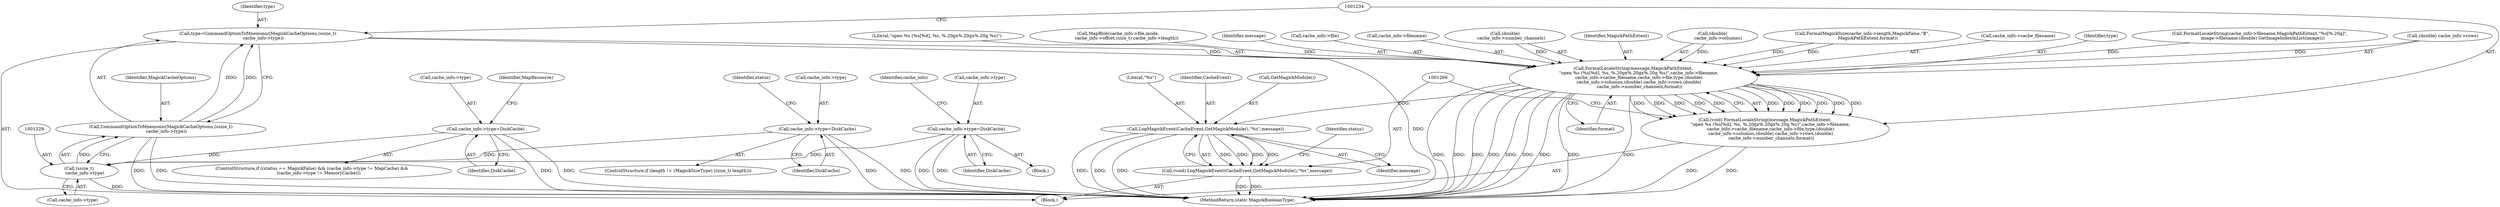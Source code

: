 digraph "0_ImageMagick_aecd0ada163a4d6c769cec178955d5f3e9316f2f@pointer" {
"1001224" [label="(Call,type=CommandOptionToMnemonic(MagickCacheOptions,(ssize_t)\n        cache_info->type))"];
"1001226" [label="(Call,CommandOptionToMnemonic(MagickCacheOptions,(ssize_t)\n        cache_info->type))"];
"1001228" [label="(Call,(ssize_t)\n        cache_info->type)"];
"1000987" [label="(Call,cache_info->type=DiskCache)"];
"1000957" [label="(Call,cache_info->type=DiskCache)"];
"1001022" [label="(Call,cache_info->type=DiskCache)"];
"1001235" [label="(Call,FormatLocaleString(message,MagickPathExtent,\n        \"open %s (%s[%d], %s, %.20gx%.20gx%.20g %s)\",cache_info->filename,\n        cache_info->cache_filename,cache_info->file,type,(double)\n        cache_info->columns,(double) cache_info->rows,(double)\n         cache_info->number_channels,format))"];
"1001233" [label="(Call,(void) FormatLocaleString(message,MagickPathExtent,\n        \"open %s (%s[%d], %s, %.20gx%.20gx%.20g %s)\",cache_info->filename,\n        cache_info->cache_filename,cache_info->file,type,(double)\n        cache_info->columns,(double) cache_info->rows,(double)\n         cache_info->number_channels,format))"];
"1001267" [label="(Call,LogMagickEvent(CacheEvent,GetMagickModule(),\"%s\",message))"];
"1001265" [label="(Call,(void) LogMagickEvent(CacheEvent,GetMagickModule(),\"%s\",message))"];
"1001235" [label="(Call,FormatLocaleString(message,MagickPathExtent,\n        \"open %s (%s[%d], %s, %.20gx%.20gx%.20g %s)\",cache_info->filename,\n        cache_info->cache_filename,cache_info->file,type,(double)\n        cache_info->columns,(double) cache_info->rows,(double)\n         cache_info->number_channels,format))"];
"1000987" [label="(Call,cache_info->type=DiskCache)"];
"1001239" [label="(Call,cache_info->filename)"];
"1001259" [label="(Call,(double)\n         cache_info->number_channels)"];
"1001237" [label="(Identifier,MagickPathExtent)"];
"1001224" [label="(Call,type=CommandOptionToMnemonic(MagickCacheOptions,(ssize_t)\n        cache_info->type))"];
"1000961" [label="(Identifier,DiskCache)"];
"1000971" [label="(ControlStructure,if ((status == MagickFalse) && (cache_info->type != MapCache) &&\n          (cache_info->type != MemoryCache)))"];
"1001216" [label="(Call,FormatMagickSize(cache_info->length,MagickFalse,\"B\",\n        MagickPathExtent,format))"];
"1001179" [label="(Identifier,MapResource)"];
"1001230" [label="(Call,cache_info->type)"];
"1001184" [label="(Identifier,status)"];
"1001021" [label="(Block,)"];
"1001265" [label="(Call,(void) LogMagickEvent(CacheEvent,GetMagickModule(),\"%s\",message))"];
"1001267" [label="(Call,LogMagickEvent(CacheEvent,GetMagickModule(),\"%s\",message))"];
"1001242" [label="(Call,cache_info->cache_filename)"];
"1001248" [label="(Identifier,type)"];
"1000949" [label="(ControlStructure,if (length != (MagickSizeType) ((size_t) length)))"];
"1001022" [label="(Call,cache_info->type=DiskCache)"];
"1000219" [label="(Call,FormatLocaleString(cache_info->filename,MagickPathExtent,\"%s[%.20g]\",\n    image->filename,(double) GetImageIndexInList(image)))"];
"1001233" [label="(Call,(void) FormatLocaleString(message,MagickPathExtent,\n        \"open %s (%s[%d], %s, %.20gx%.20gx%.20g %s)\",cache_info->filename,\n        cache_info->cache_filename,cache_info->file,type,(double)\n        cache_info->columns,(double) cache_info->rows,(double)\n         cache_info->number_channels,format))"];
"1001269" [label="(Call,GetMagickModule())"];
"1001029" [label="(Identifier,cache_info)"];
"1001254" [label="(Call,(double) cache_info->rows)"];
"1001274" [label="(Identifier,status)"];
"1001268" [label="(Identifier,CacheEvent)"];
"1001226" [label="(Call,CommandOptionToMnemonic(MagickCacheOptions,(ssize_t)\n        cache_info->type))"];
"1001023" [label="(Call,cache_info->type)"];
"1001270" [label="(Literal,\"%s\")"];
"1001026" [label="(Identifier,DiskCache)"];
"1000988" [label="(Call,cache_info->type)"];
"1001264" [label="(Identifier,format)"];
"1000991" [label="(Identifier,DiskCache)"];
"1001249" [label="(Call,(double)\n        cache_info->columns)"];
"1001228" [label="(Call,(ssize_t)\n        cache_info->type)"];
"1001238" [label="(Literal,\"open %s (%s[%d], %s, %.20gx%.20gx%.20g %s)\")"];
"1001000" [label="(Call,MapBlob(cache_info->file,mode,\n            cache_info->offset,(size_t) cache_info->length))"];
"1000957" [label="(Call,cache_info->type=DiskCache)"];
"1001236" [label="(Identifier,message)"];
"1001225" [label="(Identifier,type)"];
"1001213" [label="(Block,)"];
"1000958" [label="(Call,cache_info->type)"];
"1001283" [label="(MethodReturn,static MagickBooleanType)"];
"1001227" [label="(Identifier,MagickCacheOptions)"];
"1001271" [label="(Identifier,message)"];
"1001245" [label="(Call,cache_info->file)"];
"1001224" -> "1001213"  [label="AST: "];
"1001224" -> "1001226"  [label="CFG: "];
"1001225" -> "1001224"  [label="AST: "];
"1001226" -> "1001224"  [label="AST: "];
"1001234" -> "1001224"  [label="CFG: "];
"1001224" -> "1001283"  [label="DDG: "];
"1001226" -> "1001224"  [label="DDG: "];
"1001226" -> "1001224"  [label="DDG: "];
"1001224" -> "1001235"  [label="DDG: "];
"1001226" -> "1001228"  [label="CFG: "];
"1001227" -> "1001226"  [label="AST: "];
"1001228" -> "1001226"  [label="AST: "];
"1001226" -> "1001283"  [label="DDG: "];
"1001226" -> "1001283"  [label="DDG: "];
"1001228" -> "1001226"  [label="DDG: "];
"1001228" -> "1001230"  [label="CFG: "];
"1001229" -> "1001228"  [label="AST: "];
"1001230" -> "1001228"  [label="AST: "];
"1001228" -> "1001283"  [label="DDG: "];
"1000987" -> "1001228"  [label="DDG: "];
"1000957" -> "1001228"  [label="DDG: "];
"1001022" -> "1001228"  [label="DDG: "];
"1000987" -> "1000971"  [label="AST: "];
"1000987" -> "1000991"  [label="CFG: "];
"1000988" -> "1000987"  [label="AST: "];
"1000991" -> "1000987"  [label="AST: "];
"1001179" -> "1000987"  [label="CFG: "];
"1000987" -> "1001283"  [label="DDG: "];
"1000987" -> "1001283"  [label="DDG: "];
"1000957" -> "1000949"  [label="AST: "];
"1000957" -> "1000961"  [label="CFG: "];
"1000958" -> "1000957"  [label="AST: "];
"1000961" -> "1000957"  [label="AST: "];
"1001184" -> "1000957"  [label="CFG: "];
"1000957" -> "1001283"  [label="DDG: "];
"1000957" -> "1001283"  [label="DDG: "];
"1001022" -> "1001021"  [label="AST: "];
"1001022" -> "1001026"  [label="CFG: "];
"1001023" -> "1001022"  [label="AST: "];
"1001026" -> "1001022"  [label="AST: "];
"1001029" -> "1001022"  [label="CFG: "];
"1001022" -> "1001283"  [label="DDG: "];
"1001022" -> "1001283"  [label="DDG: "];
"1001235" -> "1001233"  [label="AST: "];
"1001235" -> "1001264"  [label="CFG: "];
"1001236" -> "1001235"  [label="AST: "];
"1001237" -> "1001235"  [label="AST: "];
"1001238" -> "1001235"  [label="AST: "];
"1001239" -> "1001235"  [label="AST: "];
"1001242" -> "1001235"  [label="AST: "];
"1001245" -> "1001235"  [label="AST: "];
"1001248" -> "1001235"  [label="AST: "];
"1001249" -> "1001235"  [label="AST: "];
"1001254" -> "1001235"  [label="AST: "];
"1001259" -> "1001235"  [label="AST: "];
"1001264" -> "1001235"  [label="AST: "];
"1001233" -> "1001235"  [label="CFG: "];
"1001235" -> "1001283"  [label="DDG: "];
"1001235" -> "1001283"  [label="DDG: "];
"1001235" -> "1001283"  [label="DDG: "];
"1001235" -> "1001283"  [label="DDG: "];
"1001235" -> "1001283"  [label="DDG: "];
"1001235" -> "1001283"  [label="DDG: "];
"1001235" -> "1001283"  [label="DDG: "];
"1001235" -> "1001283"  [label="DDG: "];
"1001235" -> "1001283"  [label="DDG: "];
"1001235" -> "1001233"  [label="DDG: "];
"1001235" -> "1001233"  [label="DDG: "];
"1001235" -> "1001233"  [label="DDG: "];
"1001235" -> "1001233"  [label="DDG: "];
"1001235" -> "1001233"  [label="DDG: "];
"1001235" -> "1001233"  [label="DDG: "];
"1001235" -> "1001233"  [label="DDG: "];
"1001235" -> "1001233"  [label="DDG: "];
"1001235" -> "1001233"  [label="DDG: "];
"1001235" -> "1001233"  [label="DDG: "];
"1001235" -> "1001233"  [label="DDG: "];
"1001216" -> "1001235"  [label="DDG: "];
"1001216" -> "1001235"  [label="DDG: "];
"1000219" -> "1001235"  [label="DDG: "];
"1001000" -> "1001235"  [label="DDG: "];
"1001249" -> "1001235"  [label="DDG: "];
"1001254" -> "1001235"  [label="DDG: "];
"1001259" -> "1001235"  [label="DDG: "];
"1001235" -> "1001267"  [label="DDG: "];
"1001233" -> "1001213"  [label="AST: "];
"1001234" -> "1001233"  [label="AST: "];
"1001266" -> "1001233"  [label="CFG: "];
"1001233" -> "1001283"  [label="DDG: "];
"1001233" -> "1001283"  [label="DDG: "];
"1001267" -> "1001265"  [label="AST: "];
"1001267" -> "1001271"  [label="CFG: "];
"1001268" -> "1001267"  [label="AST: "];
"1001269" -> "1001267"  [label="AST: "];
"1001270" -> "1001267"  [label="AST: "];
"1001271" -> "1001267"  [label="AST: "];
"1001265" -> "1001267"  [label="CFG: "];
"1001267" -> "1001283"  [label="DDG: "];
"1001267" -> "1001283"  [label="DDG: "];
"1001267" -> "1001283"  [label="DDG: "];
"1001267" -> "1001265"  [label="DDG: "];
"1001267" -> "1001265"  [label="DDG: "];
"1001267" -> "1001265"  [label="DDG: "];
"1001267" -> "1001265"  [label="DDG: "];
"1001265" -> "1001213"  [label="AST: "];
"1001266" -> "1001265"  [label="AST: "];
"1001274" -> "1001265"  [label="CFG: "];
"1001265" -> "1001283"  [label="DDG: "];
"1001265" -> "1001283"  [label="DDG: "];
}
